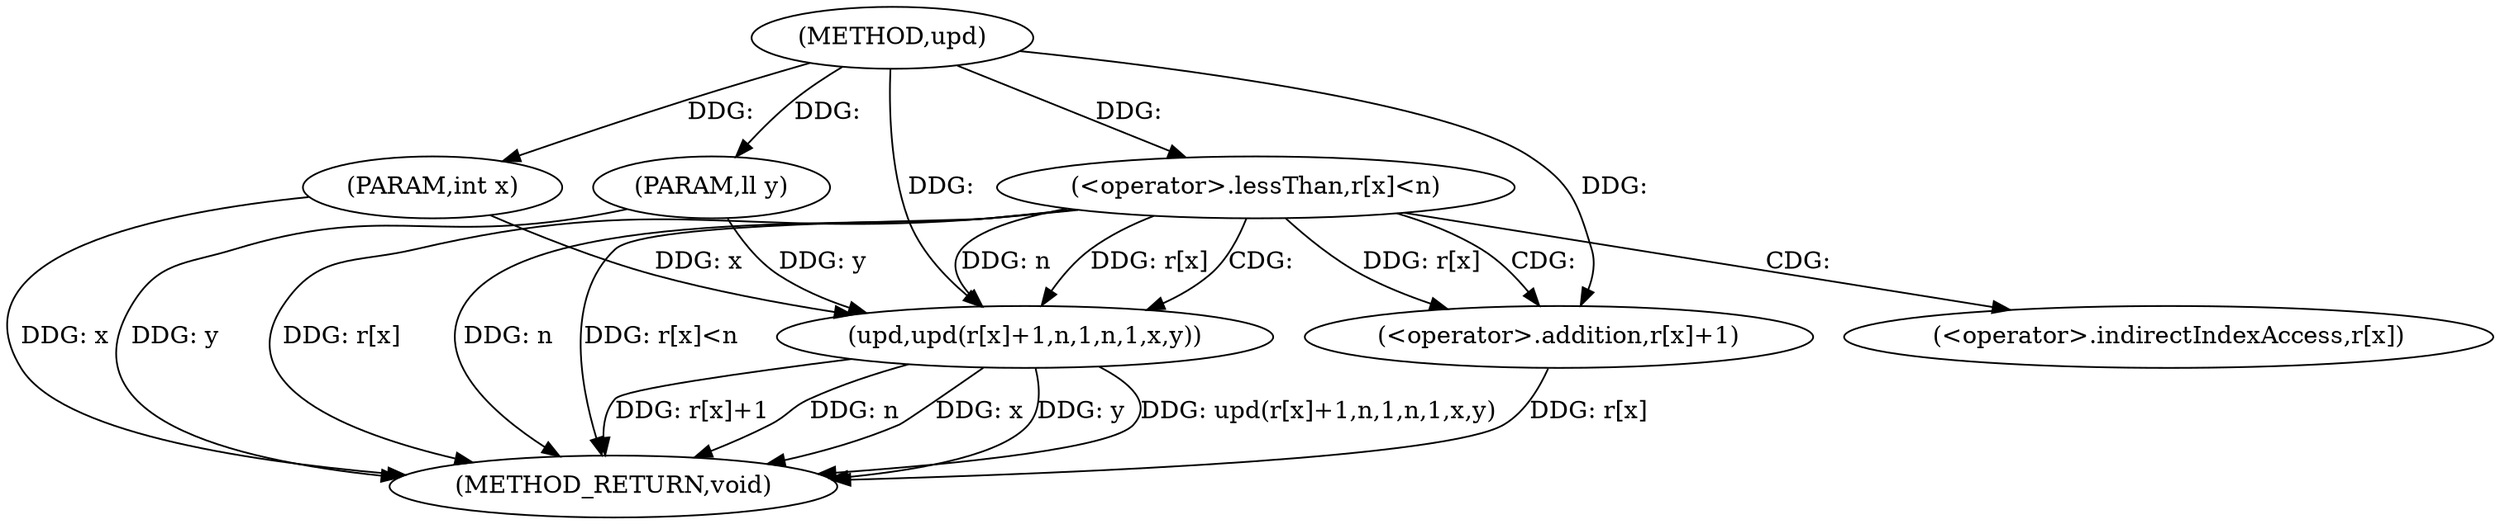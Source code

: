 digraph "upd" {  
"1001078" [label = "(METHOD,upd)" ]
"1001100" [label = "(METHOD_RETURN,void)" ]
"1001079" [label = "(PARAM,int x)" ]
"1001080" [label = "(PARAM,ll y)" ]
"1001083" [label = "(<operator>.lessThan,r[x]<n)" ]
"1001088" [label = "(upd,upd(r[x]+1,n,1,n,1,x,y))" ]
"1001089" [label = "(<operator>.addition,r[x]+1)" ]
"1001090" [label = "(<operator>.indirectIndexAccess,r[x])" ]
  "1001079" -> "1001100"  [ label = "DDG: x"] 
  "1001080" -> "1001100"  [ label = "DDG: y"] 
  "1001083" -> "1001100"  [ label = "DDG: r[x]"] 
  "1001083" -> "1001100"  [ label = "DDG: n"] 
  "1001083" -> "1001100"  [ label = "DDG: r[x]<n"] 
  "1001089" -> "1001100"  [ label = "DDG: r[x]"] 
  "1001088" -> "1001100"  [ label = "DDG: r[x]+1"] 
  "1001088" -> "1001100"  [ label = "DDG: n"] 
  "1001088" -> "1001100"  [ label = "DDG: x"] 
  "1001088" -> "1001100"  [ label = "DDG: y"] 
  "1001088" -> "1001100"  [ label = "DDG: upd(r[x]+1,n,1,n,1,x,y)"] 
  "1001078" -> "1001079"  [ label = "DDG: "] 
  "1001078" -> "1001080"  [ label = "DDG: "] 
  "1001078" -> "1001083"  [ label = "DDG: "] 
  "1001083" -> "1001088"  [ label = "DDG: n"] 
  "1001078" -> "1001088"  [ label = "DDG: "] 
  "1001080" -> "1001088"  [ label = "DDG: y"] 
  "1001079" -> "1001088"  [ label = "DDG: x"] 
  "1001083" -> "1001088"  [ label = "DDG: r[x]"] 
  "1001083" -> "1001089"  [ label = "DDG: r[x]"] 
  "1001078" -> "1001089"  [ label = "DDG: "] 
  "1001083" -> "1001090"  [ label = "CDG: "] 
  "1001083" -> "1001088"  [ label = "CDG: "] 
  "1001083" -> "1001089"  [ label = "CDG: "] 
}
